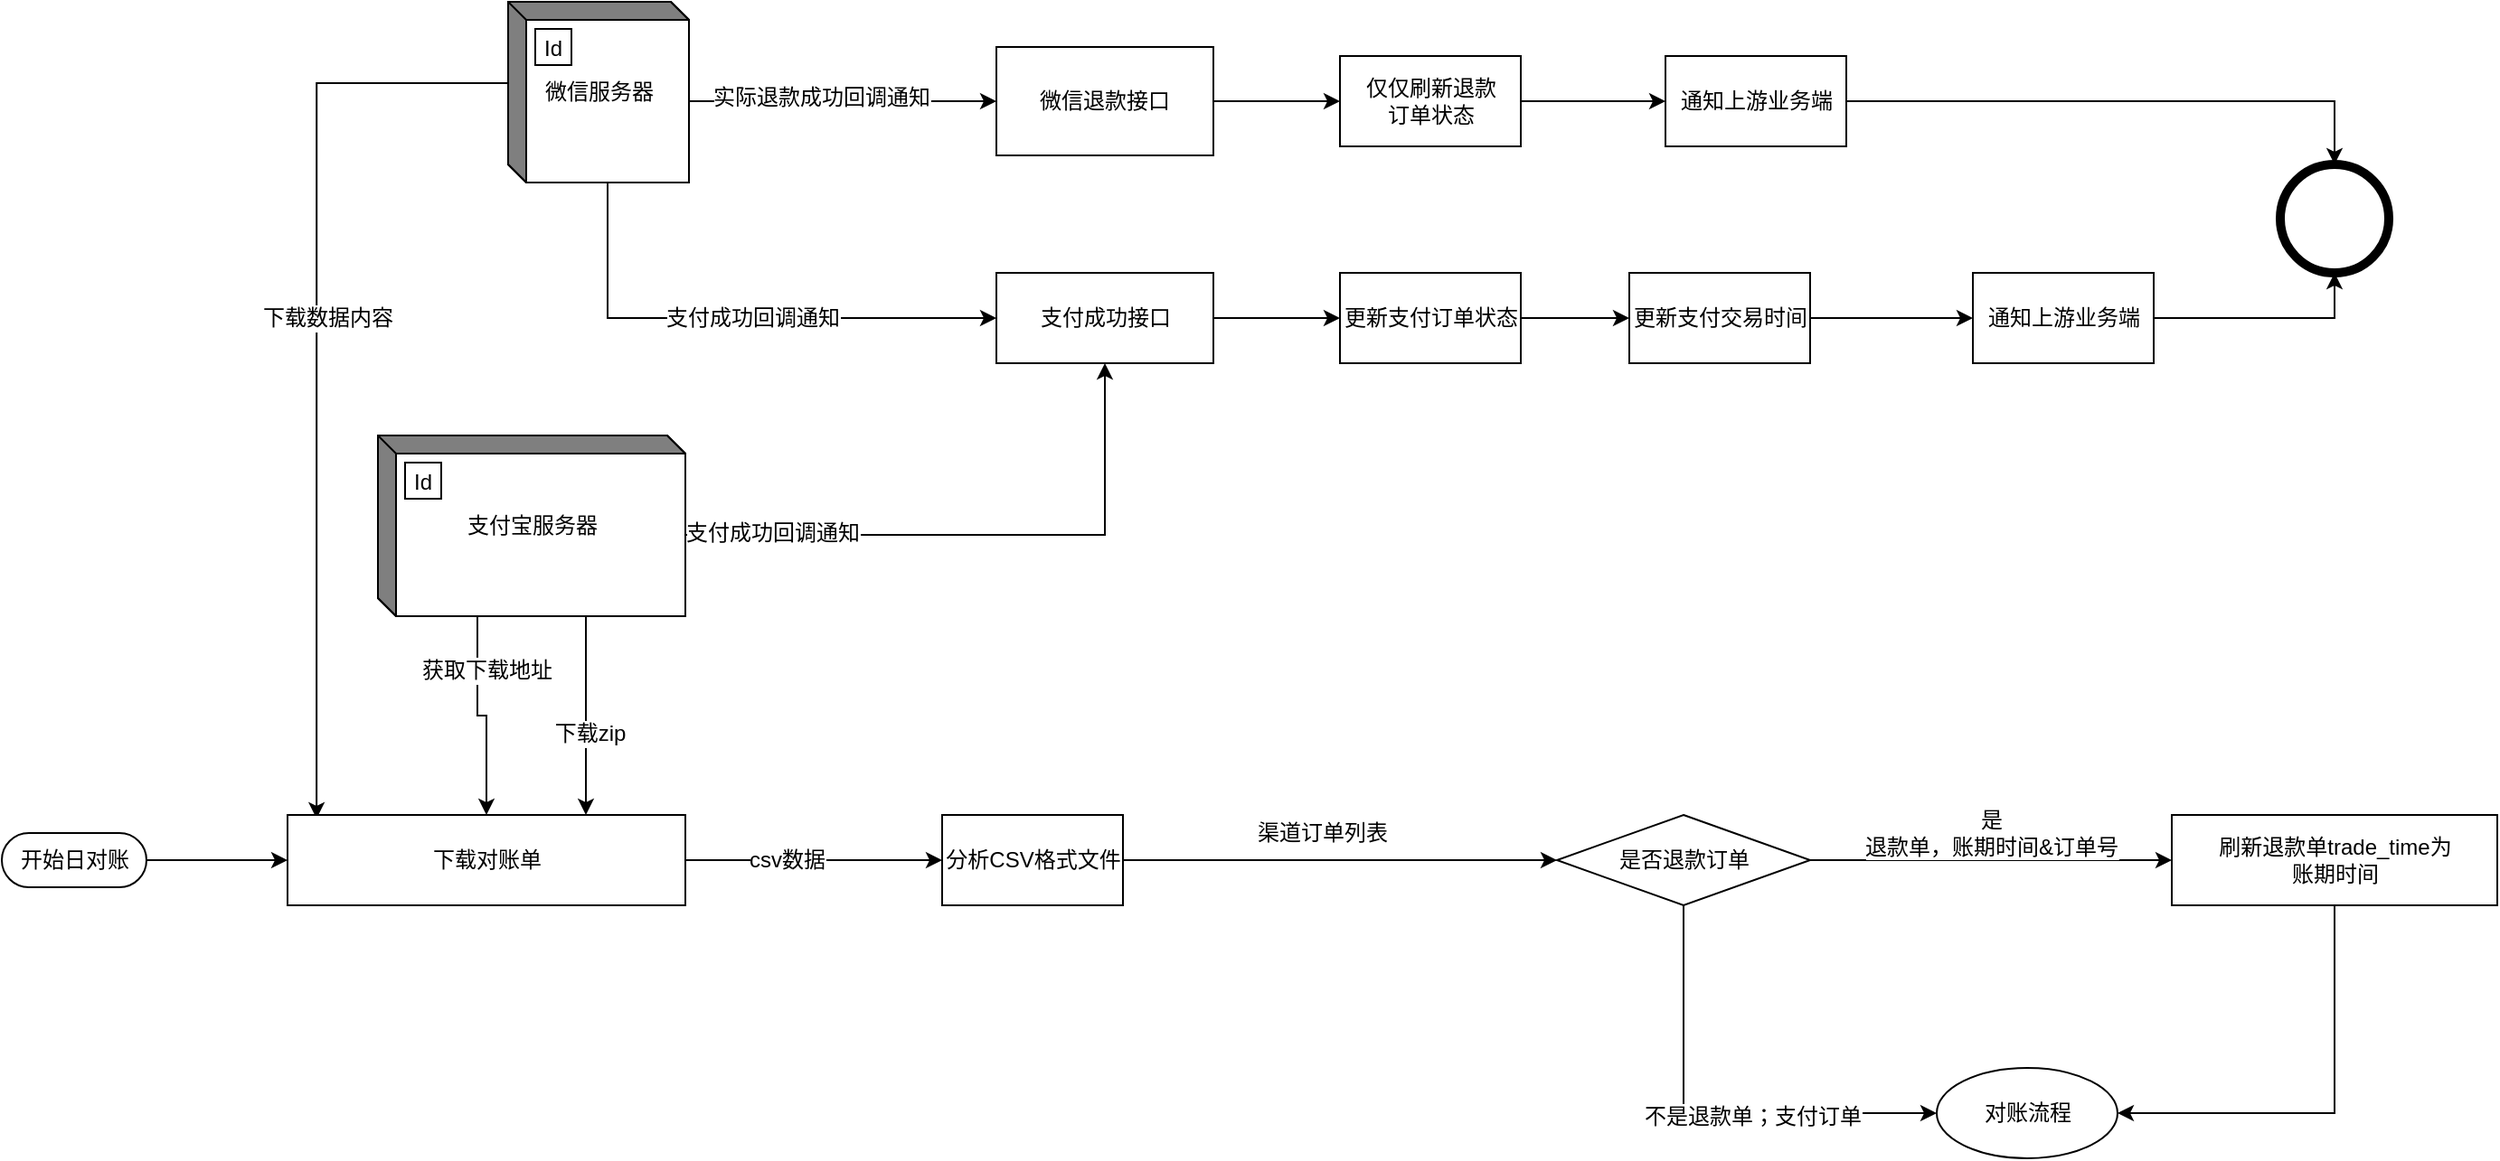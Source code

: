 <mxfile version="12.7.4" type="github">
  <diagram id="WvOc1u5bhgGsCGMZineF" name="Page-1">
    <mxGraphModel dx="2468" dy="745" grid="1" gridSize="10" guides="1" tooltips="1" connect="1" arrows="1" fold="1" page="1" pageScale="1" pageWidth="827" pageHeight="1169" math="0" shadow="0">
      <root>
        <mxCell id="0" />
        <mxCell id="1" parent="0" />
        <mxCell id="48f0p-taEEbTDdj5RPHX-1" style="edgeStyle=orthogonalEdgeStyle;rounded=0;orthogonalLoop=1;jettySize=auto;html=1;exitX=1;exitY=0.5;exitDx=0;exitDy=0;" edge="1" parent="1" source="48f0p-taEEbTDdj5RPHX-2" target="48f0p-taEEbTDdj5RPHX-33">
          <mxGeometry relative="1" as="geometry" />
        </mxCell>
        <mxCell id="48f0p-taEEbTDdj5RPHX-2" value="微信退款接口" style="rounded=0;whiteSpace=wrap;html=1;" vertex="1" parent="1">
          <mxGeometry x="370" y="95" width="120" height="60" as="geometry" />
        </mxCell>
        <mxCell id="48f0p-taEEbTDdj5RPHX-3" style="edgeStyle=orthogonalEdgeStyle;rounded=0;orthogonalLoop=1;jettySize=auto;html=1;exitX=0;exitY=0;exitDx=100;exitDy=55;exitPerimeter=0;" edge="1" parent="1" source="48f0p-taEEbTDdj5RPHX-9" target="48f0p-taEEbTDdj5RPHX-2">
          <mxGeometry relative="1" as="geometry" />
        </mxCell>
        <mxCell id="48f0p-taEEbTDdj5RPHX-4" value="实际退款成功回调通知" style="text;html=1;align=center;verticalAlign=middle;resizable=0;points=[];labelBackgroundColor=#ffffff;" vertex="1" connectable="0" parent="48f0p-taEEbTDdj5RPHX-3">
          <mxGeometry x="-0.141" y="2" relative="1" as="geometry">
            <mxPoint as="offset" />
          </mxGeometry>
        </mxCell>
        <mxCell id="48f0p-taEEbTDdj5RPHX-5" style="edgeStyle=orthogonalEdgeStyle;rounded=0;orthogonalLoop=1;jettySize=auto;html=1;exitX=0;exitY=0;exitDx=55;exitDy=100;exitPerimeter=0;entryX=0;entryY=0.5;entryDx=0;entryDy=0;" edge="1" parent="1" source="48f0p-taEEbTDdj5RPHX-9" target="48f0p-taEEbTDdj5RPHX-20">
          <mxGeometry relative="1" as="geometry" />
        </mxCell>
        <mxCell id="48f0p-taEEbTDdj5RPHX-6" value="支付成功回调通知" style="text;html=1;align=center;verticalAlign=middle;resizable=0;points=[];labelBackgroundColor=#ffffff;" vertex="1" connectable="0" parent="48f0p-taEEbTDdj5RPHX-5">
          <mxGeometry x="-0.1" relative="1" as="geometry">
            <mxPoint x="24" as="offset" />
          </mxGeometry>
        </mxCell>
        <mxCell id="48f0p-taEEbTDdj5RPHX-7" style="edgeStyle=orthogonalEdgeStyle;rounded=0;orthogonalLoop=1;jettySize=auto;html=1;exitX=0;exitY=0;exitDx=0;exitDy=45;exitPerimeter=0;entryX=0.073;entryY=0.04;entryDx=0;entryDy=0;entryPerimeter=0;" edge="1" parent="1" source="48f0p-taEEbTDdj5RPHX-9" target="48f0p-taEEbTDdj5RPHX-23">
          <mxGeometry relative="1" as="geometry" />
        </mxCell>
        <mxCell id="48f0p-taEEbTDdj5RPHX-8" value="下载数据内容" style="text;html=1;align=center;verticalAlign=middle;resizable=0;points=[];labelBackgroundColor=#ffffff;" vertex="1" connectable="0" parent="48f0p-taEEbTDdj5RPHX-7">
          <mxGeometry x="0.626" y="4" relative="1" as="geometry">
            <mxPoint x="1.93" y="-181.1" as="offset" />
          </mxGeometry>
        </mxCell>
        <mxCell id="48f0p-taEEbTDdj5RPHX-9" value="微信服务器" style="html=1;dashed=0;whitespace=wrap;shape=mxgraph.dfd.externalEntity" vertex="1" parent="1">
          <mxGeometry x="100" y="70" width="100" height="100" as="geometry" />
        </mxCell>
        <mxCell id="48f0p-taEEbTDdj5RPHX-10" value="Id" style="autosize=1;part=1;resizable=0;strokeColor=inherit;fillColor=inherit;gradientColor=inherit;" vertex="1" parent="48f0p-taEEbTDdj5RPHX-9">
          <mxGeometry width="20" height="20" relative="1" as="geometry">
            <mxPoint x="15" y="15" as="offset" />
          </mxGeometry>
        </mxCell>
        <mxCell id="48f0p-taEEbTDdj5RPHX-11" style="edgeStyle=orthogonalEdgeStyle;rounded=0;orthogonalLoop=1;jettySize=auto;html=1;exitX=0;exitY=0;exitDx=100;exitDy=55;exitPerimeter=0;entryX=0.5;entryY=1;entryDx=0;entryDy=0;" edge="1" parent="1" source="48f0p-taEEbTDdj5RPHX-17" target="48f0p-taEEbTDdj5RPHX-20">
          <mxGeometry relative="1" as="geometry" />
        </mxCell>
        <mxCell id="48f0p-taEEbTDdj5RPHX-12" value="支付成功回调通知" style="text;html=1;align=center;verticalAlign=middle;resizable=0;points=[];labelBackgroundColor=#ffffff;" vertex="1" connectable="0" parent="48f0p-taEEbTDdj5RPHX-11">
          <mxGeometry x="-0.409" y="1" relative="1" as="geometry">
            <mxPoint as="offset" />
          </mxGeometry>
        </mxCell>
        <mxCell id="48f0p-taEEbTDdj5RPHX-13" style="edgeStyle=orthogonalEdgeStyle;rounded=0;orthogonalLoop=1;jettySize=auto;html=1;exitX=0;exitY=0;exitDx=55;exitDy=100;exitPerimeter=0;" edge="1" parent="1" source="48f0p-taEEbTDdj5RPHX-17" target="48f0p-taEEbTDdj5RPHX-23">
          <mxGeometry relative="1" as="geometry" />
        </mxCell>
        <mxCell id="48f0p-taEEbTDdj5RPHX-14" value="获取下载地址" style="text;html=1;align=center;verticalAlign=middle;resizable=0;points=[];labelBackgroundColor=#ffffff;" vertex="1" connectable="0" parent="48f0p-taEEbTDdj5RPHX-13">
          <mxGeometry x="0.322" y="1" relative="1" as="geometry">
            <mxPoint x="-1" y="-41" as="offset" />
          </mxGeometry>
        </mxCell>
        <mxCell id="48f0p-taEEbTDdj5RPHX-15" style="edgeStyle=orthogonalEdgeStyle;rounded=0;orthogonalLoop=1;jettySize=auto;html=1;exitX=0;exitY=0;exitDx=115;exitDy=100;exitPerimeter=0;entryX=0.75;entryY=0;entryDx=0;entryDy=0;" edge="1" parent="1" source="48f0p-taEEbTDdj5RPHX-17" target="48f0p-taEEbTDdj5RPHX-23">
          <mxGeometry relative="1" as="geometry">
            <mxPoint x="210" y="510" as="targetPoint" />
          </mxGeometry>
        </mxCell>
        <mxCell id="48f0p-taEEbTDdj5RPHX-16" value="下载zip" style="text;html=1;align=center;verticalAlign=middle;resizable=0;points=[];labelBackgroundColor=#ffffff;" vertex="1" connectable="0" parent="48f0p-taEEbTDdj5RPHX-15">
          <mxGeometry x="0.182" y="2" relative="1" as="geometry">
            <mxPoint as="offset" />
          </mxGeometry>
        </mxCell>
        <mxCell id="48f0p-taEEbTDdj5RPHX-17" value="支付宝服务器" style="html=1;dashed=0;whitespace=wrap;shape=mxgraph.dfd.externalEntity" vertex="1" parent="1">
          <mxGeometry x="28" y="310" width="170" height="100" as="geometry" />
        </mxCell>
        <mxCell id="48f0p-taEEbTDdj5RPHX-18" value="Id" style="autosize=1;part=1;resizable=0;strokeColor=inherit;fillColor=inherit;gradientColor=inherit;" vertex="1" parent="48f0p-taEEbTDdj5RPHX-17">
          <mxGeometry width="20" height="20" relative="1" as="geometry">
            <mxPoint x="15" y="15" as="offset" />
          </mxGeometry>
        </mxCell>
        <mxCell id="48f0p-taEEbTDdj5RPHX-19" style="edgeStyle=orthogonalEdgeStyle;rounded=0;orthogonalLoop=1;jettySize=auto;html=1;exitX=1;exitY=0.5;exitDx=0;exitDy=0;entryX=0;entryY=0.5;entryDx=0;entryDy=0;" edge="1" parent="1" source="48f0p-taEEbTDdj5RPHX-20" target="48f0p-taEEbTDdj5RPHX-35">
          <mxGeometry relative="1" as="geometry" />
        </mxCell>
        <mxCell id="48f0p-taEEbTDdj5RPHX-20" value="支付成功接口" style="html=1;dashed=0;whitespace=wrap;" vertex="1" parent="1">
          <mxGeometry x="370" y="220" width="120" height="50" as="geometry" />
        </mxCell>
        <mxCell id="48f0p-taEEbTDdj5RPHX-21" style="edgeStyle=orthogonalEdgeStyle;rounded=0;orthogonalLoop=1;jettySize=auto;html=1;exitX=1;exitY=0.5;exitDx=0;exitDy=0;entryX=0;entryY=0.5;entryDx=0;entryDy=0;" edge="1" parent="1" source="48f0p-taEEbTDdj5RPHX-23" target="48f0p-taEEbTDdj5RPHX-28">
          <mxGeometry relative="1" as="geometry" />
        </mxCell>
        <mxCell id="48f0p-taEEbTDdj5RPHX-22" value="csv数据" style="text;html=1;align=center;verticalAlign=middle;resizable=0;points=[];labelBackgroundColor=#ffffff;" vertex="1" connectable="0" parent="48f0p-taEEbTDdj5RPHX-21">
          <mxGeometry x="-0.216" relative="1" as="geometry">
            <mxPoint as="offset" />
          </mxGeometry>
        </mxCell>
        <mxCell id="48f0p-taEEbTDdj5RPHX-23" value="下载对账单" style="html=1;dashed=0;whitespace=wrap;" vertex="1" parent="1">
          <mxGeometry x="-22" y="520" width="220" height="50" as="geometry" />
        </mxCell>
        <mxCell id="48f0p-taEEbTDdj5RPHX-24" style="edgeStyle=orthogonalEdgeStyle;rounded=0;orthogonalLoop=1;jettySize=auto;html=1;entryX=0;entryY=0.5;entryDx=0;entryDy=0;" edge="1" parent="1" source="48f0p-taEEbTDdj5RPHX-25" target="48f0p-taEEbTDdj5RPHX-23">
          <mxGeometry relative="1" as="geometry" />
        </mxCell>
        <mxCell id="48f0p-taEEbTDdj5RPHX-25" value="开始日对账" style="html=1;dashed=0;whitespace=wrap;shape=mxgraph.dfd.start" vertex="1" parent="1">
          <mxGeometry x="-180" y="530" width="80" height="30" as="geometry" />
        </mxCell>
        <mxCell id="48f0p-taEEbTDdj5RPHX-26" style="edgeStyle=orthogonalEdgeStyle;rounded=0;orthogonalLoop=1;jettySize=auto;html=1;exitX=1;exitY=0.5;exitDx=0;exitDy=0;entryX=0;entryY=0.5;entryDx=0;entryDy=0;" edge="1" parent="1" source="48f0p-taEEbTDdj5RPHX-28">
          <mxGeometry relative="1" as="geometry">
            <mxPoint x="680" y="545" as="targetPoint" />
          </mxGeometry>
        </mxCell>
        <mxCell id="48f0p-taEEbTDdj5RPHX-27" value="渠道订单列表" style="text;html=1;align=center;verticalAlign=middle;resizable=0;points=[];labelBackgroundColor=#ffffff;" vertex="1" connectable="0" parent="48f0p-taEEbTDdj5RPHX-26">
          <mxGeometry x="-0.508" y="27" relative="1" as="geometry">
            <mxPoint x="51" y="12" as="offset" />
          </mxGeometry>
        </mxCell>
        <mxCell id="48f0p-taEEbTDdj5RPHX-28" value="分析CSV格式文件" style="html=1;dashed=0;whitespace=wrap;" vertex="1" parent="1">
          <mxGeometry x="340" y="520" width="100" height="50" as="geometry" />
        </mxCell>
        <mxCell id="48f0p-taEEbTDdj5RPHX-29" style="edgeStyle=orthogonalEdgeStyle;rounded=0;orthogonalLoop=1;jettySize=auto;html=1;exitX=1;exitY=0.5;exitDx=0;exitDy=0;" edge="1" parent="1" source="48f0p-taEEbTDdj5RPHX-30" target="48f0p-taEEbTDdj5RPHX-31">
          <mxGeometry relative="1" as="geometry" />
        </mxCell>
        <mxCell id="48f0p-taEEbTDdj5RPHX-30" value="通知上游业务端" style="html=1;dashed=0;whitespace=wrap;" vertex="1" parent="1">
          <mxGeometry x="740" y="100" width="100" height="50" as="geometry" />
        </mxCell>
        <mxCell id="48f0p-taEEbTDdj5RPHX-31" value="" style="shape=ellipse;html=1;dashed=0;whitespace=wrap;aspect=fixed;strokeWidth=5;perimeter=ellipsePerimeter;" vertex="1" parent="1">
          <mxGeometry x="1080" y="160" width="60" height="60" as="geometry" />
        </mxCell>
        <mxCell id="48f0p-taEEbTDdj5RPHX-32" style="edgeStyle=orthogonalEdgeStyle;rounded=0;orthogonalLoop=1;jettySize=auto;html=1;exitX=1;exitY=0.5;exitDx=0;exitDy=0;" edge="1" parent="1" source="48f0p-taEEbTDdj5RPHX-33" target="48f0p-taEEbTDdj5RPHX-30">
          <mxGeometry relative="1" as="geometry" />
        </mxCell>
        <mxCell id="48f0p-taEEbTDdj5RPHX-33" value="仅仅刷新退款&lt;br&gt;订单状态" style="html=1;dashed=0;whitespace=wrap;" vertex="1" parent="1">
          <mxGeometry x="560" y="100" width="100" height="50" as="geometry" />
        </mxCell>
        <mxCell id="48f0p-taEEbTDdj5RPHX-34" style="edgeStyle=orthogonalEdgeStyle;rounded=0;orthogonalLoop=1;jettySize=auto;html=1;exitX=1;exitY=0.5;exitDx=0;exitDy=0;" edge="1" parent="1" source="48f0p-taEEbTDdj5RPHX-35" target="48f0p-taEEbTDdj5RPHX-37">
          <mxGeometry relative="1" as="geometry" />
        </mxCell>
        <mxCell id="48f0p-taEEbTDdj5RPHX-35" value="更新支付订单状态" style="html=1;dashed=0;whitespace=wrap;" vertex="1" parent="1">
          <mxGeometry x="560" y="220" width="100" height="50" as="geometry" />
        </mxCell>
        <mxCell id="48f0p-taEEbTDdj5RPHX-36" style="edgeStyle=orthogonalEdgeStyle;rounded=0;orthogonalLoop=1;jettySize=auto;html=1;exitX=1;exitY=0.5;exitDx=0;exitDy=0;entryX=0;entryY=0.5;entryDx=0;entryDy=0;" edge="1" parent="1" source="48f0p-taEEbTDdj5RPHX-37" target="48f0p-taEEbTDdj5RPHX-39">
          <mxGeometry relative="1" as="geometry" />
        </mxCell>
        <mxCell id="48f0p-taEEbTDdj5RPHX-37" value="更新支付交易时间" style="html=1;dashed=0;whitespace=wrap;" vertex="1" parent="1">
          <mxGeometry x="720" y="220" width="100" height="50" as="geometry" />
        </mxCell>
        <mxCell id="48f0p-taEEbTDdj5RPHX-38" style="edgeStyle=orthogonalEdgeStyle;rounded=0;orthogonalLoop=1;jettySize=auto;html=1;exitX=1;exitY=0.5;exitDx=0;exitDy=0;entryX=0.5;entryY=1;entryDx=0;entryDy=0;" edge="1" parent="1" source="48f0p-taEEbTDdj5RPHX-39" target="48f0p-taEEbTDdj5RPHX-31">
          <mxGeometry relative="1" as="geometry" />
        </mxCell>
        <mxCell id="48f0p-taEEbTDdj5RPHX-39" value="通知上游业务端" style="html=1;dashed=0;whitespace=wrap;" vertex="1" parent="1">
          <mxGeometry x="910" y="220" width="100" height="50" as="geometry" />
        </mxCell>
        <mxCell id="48f0p-taEEbTDdj5RPHX-40" style="edgeStyle=orthogonalEdgeStyle;rounded=0;orthogonalLoop=1;jettySize=auto;html=1;exitX=0.5;exitY=1;exitDx=0;exitDy=0;entryX=0;entryY=0.5;entryDx=0;entryDy=0;" edge="1" parent="1" source="48f0p-taEEbTDdj5RPHX-42" target="48f0p-taEEbTDdj5RPHX-47">
          <mxGeometry relative="1" as="geometry">
            <mxPoint x="890" y="675" as="targetPoint" />
          </mxGeometry>
        </mxCell>
        <mxCell id="48f0p-taEEbTDdj5RPHX-41" value="不是退款单；支付订单" style="text;html=1;align=center;verticalAlign=middle;resizable=0;points=[];labelBackgroundColor=#ffffff;" vertex="1" connectable="0" parent="48f0p-taEEbTDdj5RPHX-40">
          <mxGeometry x="0.195" y="-2" relative="1" as="geometry">
            <mxPoint as="offset" />
          </mxGeometry>
        </mxCell>
        <mxCell id="48f0p-taEEbTDdj5RPHX-42" value="是否退款订单" style="shape=rhombus;html=1;dashed=0;whitespace=wrap;perimeter=rhombusPerimeter;" vertex="1" parent="1">
          <mxGeometry x="680" y="520" width="140" height="50" as="geometry" />
        </mxCell>
        <mxCell id="48f0p-taEEbTDdj5RPHX-43" style="edgeStyle=orthogonalEdgeStyle;rounded=0;orthogonalLoop=1;jettySize=auto;html=1;exitX=0.5;exitY=1;exitDx=0;exitDy=0;entryX=1;entryY=0.5;entryDx=0;entryDy=0;" edge="1" parent="1" source="48f0p-taEEbTDdj5RPHX-44" target="48f0p-taEEbTDdj5RPHX-47">
          <mxGeometry relative="1" as="geometry">
            <mxPoint x="990" y="675" as="targetPoint" />
          </mxGeometry>
        </mxCell>
        <mxCell id="48f0p-taEEbTDdj5RPHX-44" value="刷新退款单trade_time为&lt;br&gt;账期时间" style="html=1;dashed=0;whitespace=wrap;" vertex="1" parent="1">
          <mxGeometry x="1020" y="520" width="180" height="50" as="geometry" />
        </mxCell>
        <mxCell id="48f0p-taEEbTDdj5RPHX-45" style="edgeStyle=orthogonalEdgeStyle;rounded=0;orthogonalLoop=1;jettySize=auto;html=1;exitX=1;exitY=0.5;exitDx=0;exitDy=0;entryX=0;entryY=0.5;entryDx=0;entryDy=0;" edge="1" parent="1" source="48f0p-taEEbTDdj5RPHX-42" target="48f0p-taEEbTDdj5RPHX-44">
          <mxGeometry relative="1" as="geometry">
            <mxPoint x="740" y="640" as="sourcePoint" />
            <mxPoint x="980" y="640" as="targetPoint" />
          </mxGeometry>
        </mxCell>
        <mxCell id="48f0p-taEEbTDdj5RPHX-46" value="是&lt;br&gt;退款单，账期时间&amp;amp;订单号" style="text;html=1;align=center;verticalAlign=middle;resizable=0;points=[];labelBackgroundColor=#ffffff;" vertex="1" connectable="0" parent="48f0p-taEEbTDdj5RPHX-45">
          <mxGeometry x="-0.508" y="27" relative="1" as="geometry">
            <mxPoint x="51" y="12" as="offset" />
          </mxGeometry>
        </mxCell>
        <mxCell id="48f0p-taEEbTDdj5RPHX-47" value="对账流程" style="shape=ellipse;html=1;dashed=0;whitespace=wrap;perimeter=ellipsePerimeter;" vertex="1" parent="1">
          <mxGeometry x="890" y="660" width="100" height="50" as="geometry" />
        </mxCell>
      </root>
    </mxGraphModel>
  </diagram>
</mxfile>
